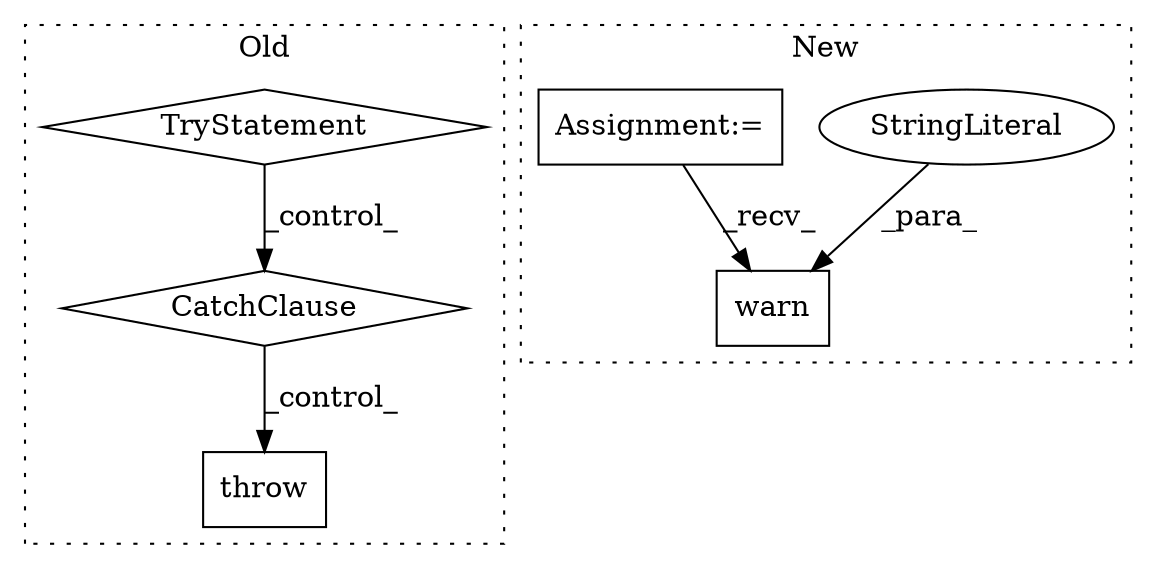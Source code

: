 digraph G {
subgraph cluster0 {
1 [label="CatchClause" a="12" s="488,528" l="11,2" shape="diamond"];
3 [label="TryStatement" a="54" s="380" l="4" shape="diamond"];
5 [label="throw" a="53" s="538" l="6" shape="box"];
label = "Old";
style="dotted";
}
subgraph cluster1 {
2 [label="warn" a="32" s="1066,1202" l="5,1" shape="box"];
4 [label="StringLiteral" a="45" s="1071" l="116" shape="ellipse"];
6 [label="Assignment:=" a="7" s="299" l="8" shape="box"];
label = "New";
style="dotted";
}
1 -> 5 [label="_control_"];
3 -> 1 [label="_control_"];
4 -> 2 [label="_para_"];
6 -> 2 [label="_recv_"];
}